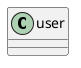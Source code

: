 {
  "sha1": "exfwr3p4iolbejekuz7ijdsfgjxyogv",
  "insertion": {
    "when": "2024-06-01T09:03:05.216Z",
    "user": "plantuml@gmail.com"
  }
}
@startuml
class user
class user
@enduml
